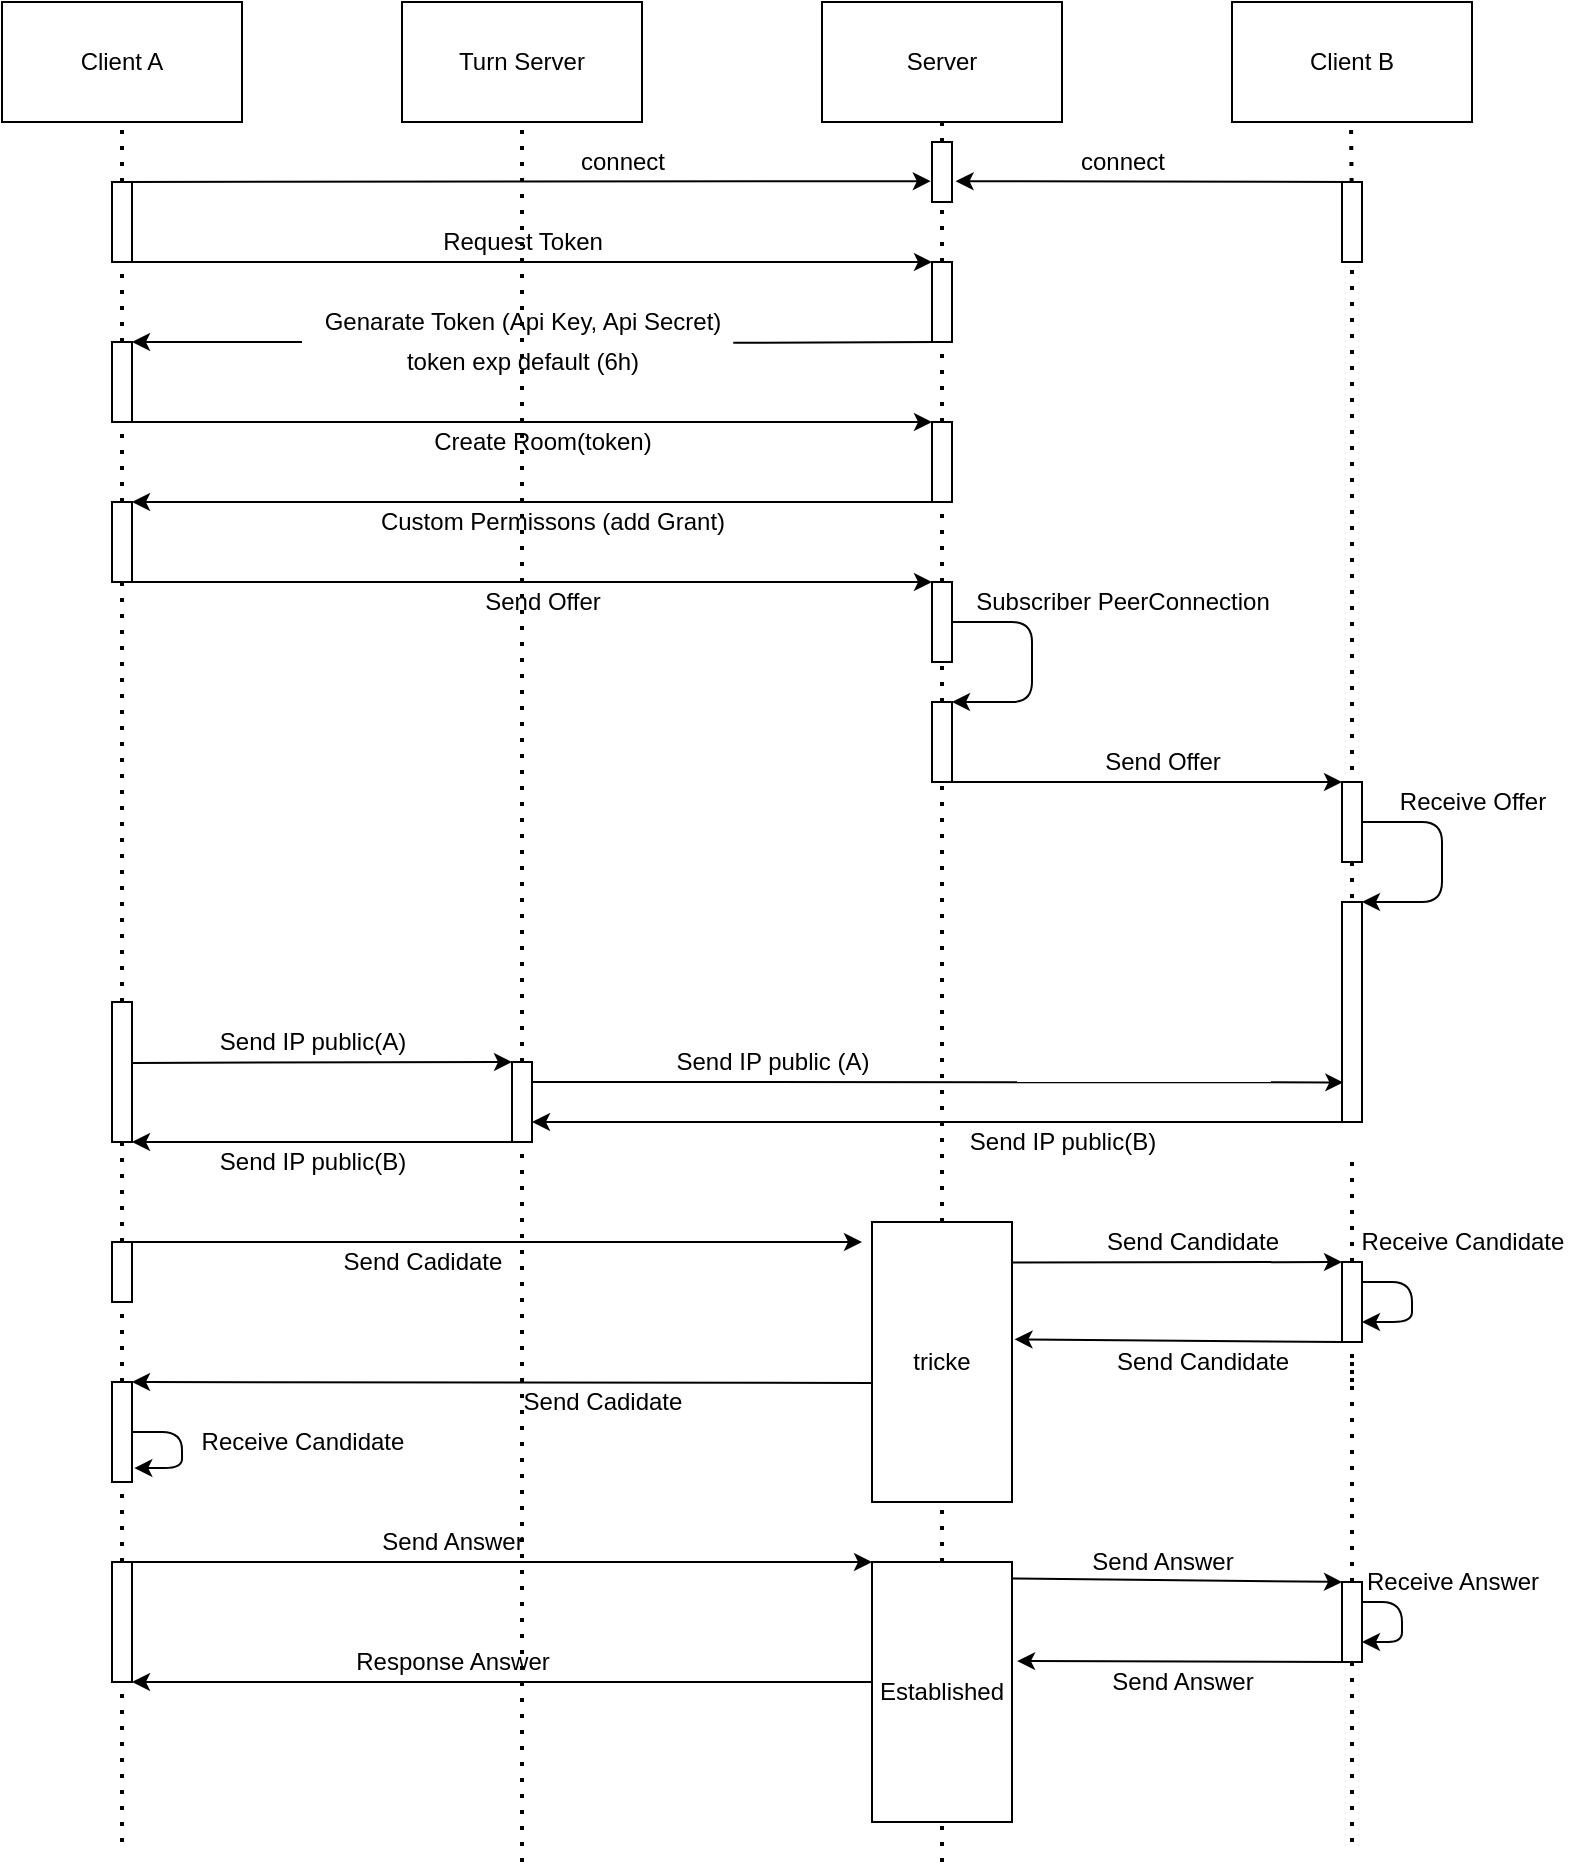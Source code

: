 <mxfile>
    <diagram id="mpK-jW6pGtBx1OoPMD7t" name="ServerSDK">
        <mxGraphModel dx="1074" dy="790" grid="1" gridSize="10" guides="1" tooltips="1" connect="1" arrows="1" fold="1" page="1" pageScale="1" pageWidth="850" pageHeight="1100" math="0" shadow="0">
            <root>
                <mxCell id="0"/>
                <mxCell id="1" parent="0"/>
                <mxCell id="2" value="Client A" style="rounded=0;whiteSpace=wrap;html=1;" parent="1" vertex="1">
                    <mxGeometry x="70" y="70" width="120" height="60" as="geometry"/>
                </mxCell>
                <mxCell id="3" value="Server" style="rounded=0;whiteSpace=wrap;html=1;" parent="1" vertex="1">
                    <mxGeometry x="480" y="70" width="120" height="60" as="geometry"/>
                </mxCell>
                <mxCell id="4" value="Client B" style="rounded=0;whiteSpace=wrap;html=1;" parent="1" vertex="1">
                    <mxGeometry x="685" y="70" width="120" height="60" as="geometry"/>
                </mxCell>
                <mxCell id="5" value="" style="endArrow=none;dashed=1;html=1;dashPattern=1 3;strokeWidth=2;entryX=0.5;entryY=1;entryDx=0;entryDy=0;startArrow=none;" parent="1" target="2" edge="1">
                    <mxGeometry width="50" height="50" relative="1" as="geometry">
                        <mxPoint x="130" y="160" as="sourcePoint"/>
                        <mxPoint x="210" y="290" as="targetPoint"/>
                    </mxGeometry>
                </mxCell>
                <mxCell id="6" value="" style="endArrow=none;dashed=1;html=1;dashPattern=1 3;strokeWidth=2;entryX=0.5;entryY=1;entryDx=0;entryDy=0;startArrow=none;" parent="1" source="wz0Tx5kWhO18PUsWTQd2-83" edge="1">
                    <mxGeometry width="50" height="50" relative="1" as="geometry">
                        <mxPoint x="745" y="830" as="sourcePoint"/>
                        <mxPoint x="744.5" y="130" as="targetPoint"/>
                    </mxGeometry>
                </mxCell>
                <mxCell id="7" value="" style="endArrow=none;dashed=1;html=1;dashPattern=1 3;strokeWidth=2;entryX=0.5;entryY=1;entryDx=0;entryDy=0;startArrow=none;" parent="1" target="3" edge="1">
                    <mxGeometry width="50" height="50" relative="1" as="geometry">
                        <mxPoint x="540" y="140" as="sourcePoint"/>
                        <mxPoint x="514.5" y="130" as="targetPoint"/>
                    </mxGeometry>
                </mxCell>
                <mxCell id="27" value="" style="endArrow=none;dashed=1;html=1;dashPattern=1 3;strokeWidth=2;entryX=0.5;entryY=1;entryDx=0;entryDy=0;startArrow=none;" parent="1" source="48" edge="1">
                    <mxGeometry width="50" height="50" relative="1" as="geometry">
                        <mxPoint x="130" y="840" as="sourcePoint"/>
                        <mxPoint x="130" y="360" as="targetPoint"/>
                    </mxGeometry>
                </mxCell>
                <mxCell id="30" value="" style="rounded=0;whiteSpace=wrap;html=1;" parent="1" vertex="1">
                    <mxGeometry x="535" y="360" width="10" height="40" as="geometry"/>
                </mxCell>
                <mxCell id="31" value="" style="endArrow=none;dashed=1;html=1;dashPattern=1 3;strokeWidth=2;entryX=0.5;entryY=1;entryDx=0;entryDy=0;startArrow=none;" parent="1" source="35" target="30" edge="1">
                    <mxGeometry width="50" height="50" relative="1" as="geometry">
                        <mxPoint x="539.5" y="520" as="sourcePoint"/>
                        <mxPoint x="540" y="320" as="targetPoint"/>
                    </mxGeometry>
                </mxCell>
                <mxCell id="33" value="" style="endArrow=classic;html=1;exitX=1;exitY=0.5;exitDx=0;exitDy=0;entryX=1;entryY=0;entryDx=0;entryDy=0;" parent="1" source="30" target="35" edge="1">
                    <mxGeometry width="50" height="50" relative="1" as="geometry">
                        <mxPoint x="315" y="450" as="sourcePoint"/>
                        <mxPoint x="540" y="420" as="targetPoint"/>
                        <Array as="points">
                            <mxPoint x="585" y="380"/>
                            <mxPoint x="585" y="420"/>
                        </Array>
                    </mxGeometry>
                </mxCell>
                <mxCell id="35" value="" style="rounded=0;whiteSpace=wrap;html=1;" parent="1" vertex="1">
                    <mxGeometry x="535" y="420" width="10" height="40" as="geometry"/>
                </mxCell>
                <mxCell id="36" value="" style="endArrow=none;dashed=1;html=1;dashPattern=1 3;strokeWidth=2;entryX=0.5;entryY=1;entryDx=0;entryDy=0;startArrow=none;" parent="1" target="35" edge="1">
                    <mxGeometry width="50" height="50" relative="1" as="geometry">
                        <mxPoint x="540" y="560" as="sourcePoint"/>
                        <mxPoint x="540" y="400" as="targetPoint"/>
                    </mxGeometry>
                </mxCell>
                <mxCell id="37" value="" style="endArrow=classic;html=1;exitX=0.75;exitY=1;exitDx=0;exitDy=0;entryX=0;entryY=0;entryDx=0;entryDy=0;" parent="1" edge="1" target="KDJ9Bbkwa6fpk_9x9rx5-83" source="35">
                    <mxGeometry width="50" height="50" relative="1" as="geometry">
                        <mxPoint x="360" y="460" as="sourcePoint"/>
                        <mxPoint x="780" y="460" as="targetPoint"/>
                    </mxGeometry>
                </mxCell>
                <mxCell id="38" value="Send Offer" style="text;html=1;align=center;verticalAlign=middle;resizable=0;points=[];autosize=1;strokeColor=none;fillColor=none;" parent="1" vertex="1">
                    <mxGeometry x="615" y="440" width="70" height="20" as="geometry"/>
                </mxCell>
                <mxCell id="40" value="" style="endArrow=classic;html=1;exitX=1;exitY=0.5;exitDx=0;exitDy=0;entryX=1;entryY=0;entryDx=0;entryDy=0;" parent="1" edge="1">
                    <mxGeometry width="50" height="50" relative="1" as="geometry">
                        <mxPoint x="750" y="480" as="sourcePoint"/>
                        <mxPoint x="750" y="520" as="targetPoint"/>
                        <Array as="points">
                            <mxPoint x="790" y="480"/>
                            <mxPoint x="790" y="520"/>
                        </Array>
                    </mxGeometry>
                </mxCell>
                <mxCell id="43" value="Receive Offer" style="text;html=1;align=center;verticalAlign=middle;resizable=0;points=[];autosize=1;strokeColor=none;fillColor=none;" parent="1" vertex="1">
                    <mxGeometry x="760" y="460" width="90" height="20" as="geometry"/>
                </mxCell>
                <mxCell id="46" value="" style="endArrow=none;dashed=1;html=1;dashPattern=1 3;strokeWidth=2;startArrow=none;" parent="1" source="51" edge="1">
                    <mxGeometry width="50" height="50" relative="1" as="geometry">
                        <mxPoint x="540" y="710" as="sourcePoint"/>
                        <mxPoint x="540" y="560" as="targetPoint"/>
                    </mxGeometry>
                </mxCell>
                <mxCell id="50" value="" style="endArrow=classic;html=1;entryX=0;entryY=0;entryDx=0;entryDy=0;exitX=1.014;exitY=0.435;exitDx=0;exitDy=0;exitPerimeter=0;" parent="1" target="KDJ9Bbkwa6fpk_9x9rx5-119" edge="1" source="48">
                    <mxGeometry width="50" height="50" relative="1" as="geometry">
                        <mxPoint x="140" y="620" as="sourcePoint"/>
                        <mxPoint x="320" y="620" as="targetPoint"/>
                    </mxGeometry>
                </mxCell>
                <mxCell id="51" value="tricke" style="rounded=0;whiteSpace=wrap;html=1;" parent="1" vertex="1">
                    <mxGeometry x="505" y="680" width="70" height="140" as="geometry"/>
                </mxCell>
                <mxCell id="52" value="" style="endArrow=none;dashed=1;html=1;dashPattern=1 3;strokeWidth=2;entryX=0.5;entryY=1;entryDx=0;entryDy=0;startArrow=none;" parent="1" source="75" target="51" edge="1">
                    <mxGeometry width="50" height="50" relative="1" as="geometry">
                        <mxPoint x="540" y="1000" as="sourcePoint"/>
                        <mxPoint x="540" y="590" as="targetPoint"/>
                    </mxGeometry>
                </mxCell>
                <mxCell id="53" value="Send IP public(A)" style="text;html=1;align=center;verticalAlign=middle;resizable=0;points=[];autosize=1;strokeColor=none;fillColor=none;" parent="1" vertex="1">
                    <mxGeometry x="170" y="580" width="110" height="20" as="geometry"/>
                </mxCell>
                <mxCell id="55" value="Send Candidate" style="text;html=1;align=center;verticalAlign=middle;resizable=0;points=[];autosize=1;strokeColor=none;fillColor=none;" parent="1" vertex="1">
                    <mxGeometry x="615" y="680" width="100" height="20" as="geometry"/>
                </mxCell>
                <mxCell id="57" value="" style="endArrow=none;dashed=1;html=1;dashPattern=1 3;strokeWidth=2;entryX=0.5;entryY=1;entryDx=0;entryDy=0;" parent="1" edge="1">
                    <mxGeometry width="50" height="50" relative="1" as="geometry">
                        <mxPoint x="745" y="750" as="sourcePoint"/>
                        <mxPoint x="745" y="760" as="targetPoint"/>
                    </mxGeometry>
                </mxCell>
                <mxCell id="59" value="" style="endArrow=classic;html=1;exitX=1;exitY=0.25;exitDx=0;exitDy=0;entryX=1;entryY=0.75;entryDx=0;entryDy=0;" parent="1" source="58" edge="1" target="58">
                    <mxGeometry width="50" height="50" relative="1" as="geometry">
                        <mxPoint x="750" y="740.0" as="sourcePoint"/>
                        <mxPoint x="750" y="780.0" as="targetPoint"/>
                        <Array as="points">
                            <mxPoint x="775" y="710"/>
                            <mxPoint x="775" y="730"/>
                        </Array>
                    </mxGeometry>
                </mxCell>
                <mxCell id="60" value="" style="rounded=0;whiteSpace=wrap;html=1;" parent="1" vertex="1">
                    <mxGeometry x="740" y="860" width="10" height="40" as="geometry"/>
                </mxCell>
                <mxCell id="61" value="" style="endArrow=none;dashed=1;html=1;dashPattern=1 3;strokeWidth=2;entryX=0.5;entryY=1;entryDx=0;entryDy=0;startArrow=none;" parent="1" target="60" edge="1">
                    <mxGeometry width="50" height="50" relative="1" as="geometry">
                        <mxPoint x="745" y="990" as="sourcePoint"/>
                        <mxPoint x="744.5" y="200" as="targetPoint"/>
                    </mxGeometry>
                </mxCell>
                <mxCell id="62" value="Receive Candidate" style="text;html=1;align=center;verticalAlign=middle;resizable=0;points=[];autosize=1;strokeColor=none;fillColor=none;" parent="1" vertex="1">
                    <mxGeometry x="740" y="680" width="120" height="20" as="geometry"/>
                </mxCell>
                <mxCell id="64" value="Send Candidate" style="text;html=1;align=center;verticalAlign=middle;resizable=0;points=[];autosize=1;strokeColor=none;fillColor=none;" parent="1" vertex="1">
                    <mxGeometry x="620" y="740" width="100" height="20" as="geometry"/>
                </mxCell>
                <mxCell id="65" value="" style="endArrow=classic;html=1;entryX=1;entryY=0;entryDx=0;entryDy=0;exitX=0.003;exitY=0.575;exitDx=0;exitDy=0;exitPerimeter=0;" parent="1" source="51" target="66" edge="1">
                    <mxGeometry width="50" height="50" relative="1" as="geometry">
                        <mxPoint x="500" y="760" as="sourcePoint"/>
                        <mxPoint x="130" y="750" as="targetPoint"/>
                    </mxGeometry>
                </mxCell>
                <mxCell id="66" value="" style="rounded=0;whiteSpace=wrap;html=1;" parent="1" vertex="1">
                    <mxGeometry x="125" y="760" width="10" height="50" as="geometry"/>
                </mxCell>
                <mxCell id="67" value="" style="endArrow=none;dashed=1;html=1;dashPattern=1 3;strokeWidth=2;entryX=0.5;entryY=1;entryDx=0;entryDy=0;startArrow=none;" parent="1" target="66" edge="1" source="72">
                    <mxGeometry width="50" height="50" relative="1" as="geometry">
                        <mxPoint x="130" y="990" as="sourcePoint"/>
                        <mxPoint x="130" y="360" as="targetPoint"/>
                    </mxGeometry>
                </mxCell>
                <mxCell id="58" value="" style="rounded=0;whiteSpace=wrap;html=1;" parent="1" vertex="1">
                    <mxGeometry x="740" y="700" width="10" height="40" as="geometry"/>
                </mxCell>
                <mxCell id="68" value="" style="endArrow=none;dashed=1;html=1;dashPattern=1 3;strokeWidth=2;entryX=0.5;entryY=1;entryDx=0;entryDy=0;startArrow=none;" parent="1" source="60" target="58" edge="1">
                    <mxGeometry width="50" height="50" relative="1" as="geometry">
                        <mxPoint x="744.983" y="780" as="sourcePoint"/>
                        <mxPoint x="744.5" y="200" as="targetPoint"/>
                    </mxGeometry>
                </mxCell>
                <mxCell id="69" value="Send Cadidate" style="text;html=1;align=center;verticalAlign=middle;resizable=0;points=[];autosize=1;strokeColor=none;fillColor=none;" parent="1" vertex="1">
                    <mxGeometry x="235" y="690" width="90" height="20" as="geometry"/>
                </mxCell>
                <mxCell id="71" value="" style="endArrow=classic;html=1;exitX=1;exitY=0.5;exitDx=0;exitDy=0;entryX=1.114;entryY=0.861;entryDx=0;entryDy=0;entryPerimeter=0;" parent="1" source="66" edge="1" target="66">
                    <mxGeometry width="50" height="50" relative="1" as="geometry">
                        <mxPoint x="135" y="770" as="sourcePoint"/>
                        <mxPoint x="135" y="810" as="targetPoint"/>
                        <Array as="points">
                            <mxPoint x="160" y="785"/>
                            <mxPoint x="160" y="803"/>
                        </Array>
                    </mxGeometry>
                </mxCell>
                <mxCell id="75" value="Established" style="rounded=0;whiteSpace=wrap;html=1;" parent="1" vertex="1">
                    <mxGeometry x="505" y="850" width="70" height="130" as="geometry"/>
                </mxCell>
                <mxCell id="76" value="" style="endArrow=none;dashed=1;html=1;dashPattern=1 3;strokeWidth=2;entryX=0.5;entryY=1;entryDx=0;entryDy=0;" parent="1" target="75" edge="1">
                    <mxGeometry width="50" height="50" relative="1" as="geometry">
                        <mxPoint x="540" y="1000" as="sourcePoint"/>
                        <mxPoint x="540" y="750" as="targetPoint"/>
                    </mxGeometry>
                </mxCell>
                <mxCell id="81" value="" style="endArrow=classic;html=1;exitX=1;exitY=0.25;exitDx=0;exitDy=0;entryX=1;entryY=0.75;entryDx=0;entryDy=0;" parent="1" source="60" edge="1" target="60">
                    <mxGeometry width="50" height="50" relative="1" as="geometry">
                        <mxPoint x="750" y="820" as="sourcePoint"/>
                        <mxPoint x="750" y="890" as="targetPoint"/>
                        <Array as="points">
                            <mxPoint x="770" y="870"/>
                            <mxPoint x="770" y="890"/>
                        </Array>
                    </mxGeometry>
                </mxCell>
                <mxCell id="wz0Tx5kWhO18PUsWTQd2-82" value="" style="endArrow=classic;html=1;exitX=0.5;exitY=0;exitDx=0;exitDy=0;entryX=1.18;entryY=0.653;entryDx=0;entryDy=0;entryPerimeter=0;" parent="1" source="wz0Tx5kWhO18PUsWTQd2-83" edge="1">
                    <mxGeometry width="50" height="50" relative="1" as="geometry">
                        <mxPoint x="500" y="205" as="sourcePoint"/>
                        <mxPoint x="546.8" y="159.59" as="targetPoint"/>
                    </mxGeometry>
                </mxCell>
                <mxCell id="wz0Tx5kWhO18PUsWTQd2-83" value="" style="rounded=0;whiteSpace=wrap;html=1;" parent="1" vertex="1">
                    <mxGeometry x="740" y="160" width="10" height="40" as="geometry"/>
                </mxCell>
                <mxCell id="wz0Tx5kWhO18PUsWTQd2-84" value="" style="endArrow=none;dashed=1;html=1;dashPattern=1 3;strokeWidth=2;entryX=0.5;entryY=1;entryDx=0;entryDy=0;startArrow=none;" parent="1" target="wz0Tx5kWhO18PUsWTQd2-83" edge="1">
                    <mxGeometry width="50" height="50" relative="1" as="geometry">
                        <mxPoint x="745" y="630" as="sourcePoint"/>
                        <mxPoint x="744.5" y="130" as="targetPoint"/>
                    </mxGeometry>
                </mxCell>
                <mxCell id="KDJ9Bbkwa6fpk_9x9rx5-83" value="" style="rounded=0;whiteSpace=wrap;html=1;" vertex="1" parent="1">
                    <mxGeometry x="740" y="460" width="10" height="40" as="geometry"/>
                </mxCell>
                <mxCell id="KDJ9Bbkwa6fpk_9x9rx5-84" value="" style="rounded=0;whiteSpace=wrap;html=1;" vertex="1" parent="1">
                    <mxGeometry x="740" y="520" width="10" height="110" as="geometry"/>
                </mxCell>
                <mxCell id="KDJ9Bbkwa6fpk_9x9rx5-85" value="Turn Server" style="rounded=0;whiteSpace=wrap;html=1;" vertex="1" parent="1">
                    <mxGeometry x="270" y="70" width="120" height="60" as="geometry"/>
                </mxCell>
                <mxCell id="KDJ9Bbkwa6fpk_9x9rx5-86" value="" style="endArrow=none;dashed=1;html=1;dashPattern=1 3;strokeWidth=2;entryX=0.5;entryY=1;entryDx=0;entryDy=0;startArrow=none;" edge="1" parent="1" source="KDJ9Bbkwa6fpk_9x9rx5-119" target="KDJ9Bbkwa6fpk_9x9rx5-85">
                    <mxGeometry width="50" height="50" relative="1" as="geometry">
                        <mxPoint x="330" y="1000" as="sourcePoint"/>
                        <mxPoint x="350" y="470" as="targetPoint"/>
                    </mxGeometry>
                </mxCell>
                <mxCell id="KDJ9Bbkwa6fpk_9x9rx5-92" value="" style="rounded=0;whiteSpace=wrap;html=1;" vertex="1" parent="1">
                    <mxGeometry x="125" y="160" width="10" height="40" as="geometry"/>
                </mxCell>
                <mxCell id="KDJ9Bbkwa6fpk_9x9rx5-93" value="" style="endArrow=none;dashed=1;html=1;dashPattern=1 3;strokeWidth=2;entryX=0.5;entryY=1;entryDx=0;entryDy=0;startArrow=none;" edge="1" parent="1" source="KDJ9Bbkwa6fpk_9x9rx5-104" target="KDJ9Bbkwa6fpk_9x9rx5-92">
                    <mxGeometry width="50" height="50" relative="1" as="geometry">
                        <mxPoint x="130" y="520" as="sourcePoint"/>
                        <mxPoint x="130" y="130" as="targetPoint"/>
                    </mxGeometry>
                </mxCell>
                <mxCell id="KDJ9Bbkwa6fpk_9x9rx5-94" value="" style="endArrow=classic;html=1;exitX=0.25;exitY=1;exitDx=0;exitDy=0;entryX=0;entryY=0;entryDx=0;entryDy=0;" edge="1" parent="1" source="KDJ9Bbkwa6fpk_9x9rx5-92" target="KDJ9Bbkwa6fpk_9x9rx5-95">
                    <mxGeometry width="50" height="50" relative="1" as="geometry">
                        <mxPoint x="210" y="300" as="sourcePoint"/>
                        <mxPoint x="340" y="200" as="targetPoint"/>
                    </mxGeometry>
                </mxCell>
                <mxCell id="KDJ9Bbkwa6fpk_9x9rx5-95" value="" style="rounded=0;whiteSpace=wrap;html=1;" vertex="1" parent="1">
                    <mxGeometry x="535" y="200" width="10" height="40" as="geometry"/>
                </mxCell>
                <mxCell id="KDJ9Bbkwa6fpk_9x9rx5-96" value="" style="endArrow=none;dashed=1;html=1;dashPattern=1 3;strokeWidth=2;entryX=0.5;entryY=1;entryDx=0;entryDy=0;startArrow=none;" edge="1" parent="1" source="KDJ9Bbkwa6fpk_9x9rx5-102" target="KDJ9Bbkwa6fpk_9x9rx5-95">
                    <mxGeometry width="50" height="50" relative="1" as="geometry">
                        <mxPoint x="539.5" y="520" as="sourcePoint"/>
                        <mxPoint x="539.5" y="130" as="targetPoint"/>
                    </mxGeometry>
                </mxCell>
                <mxCell id="KDJ9Bbkwa6fpk_9x9rx5-97" value="" style="endArrow=classic;html=1;startArrow=none;entryX=1;entryY=0;entryDx=0;entryDy=0;" edge="1" parent="1" target="KDJ9Bbkwa6fpk_9x9rx5-99">
                    <mxGeometry width="50" height="50" relative="1" as="geometry">
                        <mxPoint x="220" y="240" as="sourcePoint"/>
                        <mxPoint x="150" y="240" as="targetPoint"/>
                    </mxGeometry>
                </mxCell>
                <mxCell id="KDJ9Bbkwa6fpk_9x9rx5-99" value="" style="rounded=0;whiteSpace=wrap;html=1;" vertex="1" parent="1">
                    <mxGeometry x="125" y="240" width="10" height="40" as="geometry"/>
                </mxCell>
                <mxCell id="KDJ9Bbkwa6fpk_9x9rx5-100" value="" style="endArrow=classic;html=1;exitX=0.5;exitY=1;exitDx=0;exitDy=0;entryX=0;entryY=0;entryDx=0;entryDy=0;" edge="1" parent="1" source="KDJ9Bbkwa6fpk_9x9rx5-99" target="KDJ9Bbkwa6fpk_9x9rx5-102">
                    <mxGeometry width="50" height="50" relative="1" as="geometry">
                        <mxPoint x="160" y="370" as="sourcePoint"/>
                        <mxPoint x="360" y="280" as="targetPoint"/>
                    </mxGeometry>
                </mxCell>
                <mxCell id="KDJ9Bbkwa6fpk_9x9rx5-101" value="" style="endArrow=classic;html=1;exitX=0.25;exitY=1;exitDx=0;exitDy=0;entryX=1;entryY=0;entryDx=0;entryDy=0;" edge="1" parent="1" source="KDJ9Bbkwa6fpk_9x9rx5-102" target="KDJ9Bbkwa6fpk_9x9rx5-104">
                    <mxGeometry width="50" height="50" relative="1" as="geometry">
                        <mxPoint x="370" y="340" as="sourcePoint"/>
                        <mxPoint x="130" y="320" as="targetPoint"/>
                    </mxGeometry>
                </mxCell>
                <mxCell id="KDJ9Bbkwa6fpk_9x9rx5-102" value="" style="rounded=0;whiteSpace=wrap;html=1;" vertex="1" parent="1">
                    <mxGeometry x="535" y="280" width="10" height="40" as="geometry"/>
                </mxCell>
                <mxCell id="KDJ9Bbkwa6fpk_9x9rx5-103" value="" style="endArrow=none;dashed=1;html=1;dashPattern=1 3;strokeWidth=2;entryX=0.5;entryY=1;entryDx=0;entryDy=0;startArrow=none;" edge="1" parent="1" target="KDJ9Bbkwa6fpk_9x9rx5-102">
                    <mxGeometry width="50" height="50" relative="1" as="geometry">
                        <mxPoint x="540" y="360" as="sourcePoint"/>
                        <mxPoint x="540" y="240" as="targetPoint"/>
                    </mxGeometry>
                </mxCell>
                <mxCell id="KDJ9Bbkwa6fpk_9x9rx5-104" value="" style="rounded=0;whiteSpace=wrap;html=1;" vertex="1" parent="1">
                    <mxGeometry x="125" y="320" width="10" height="40" as="geometry"/>
                </mxCell>
                <mxCell id="KDJ9Bbkwa6fpk_9x9rx5-105" value="Custom Permissons (add Grant)" style="text;html=1;align=center;verticalAlign=middle;resizable=0;points=[];autosize=1;strokeColor=none;fillColor=none;" vertex="1" parent="1">
                    <mxGeometry x="250" y="320" width="190" height="20" as="geometry"/>
                </mxCell>
                <mxCell id="KDJ9Bbkwa6fpk_9x9rx5-106" value="" style="endArrow=classic;html=1;exitX=0.5;exitY=1;exitDx=0;exitDy=0;entryX=0;entryY=0;entryDx=0;entryDy=0;" edge="1" parent="1" source="KDJ9Bbkwa6fpk_9x9rx5-104">
                    <mxGeometry width="50" height="50" relative="1" as="geometry">
                        <mxPoint x="145" y="400" as="sourcePoint"/>
                        <mxPoint x="535" y="360" as="targetPoint"/>
                    </mxGeometry>
                </mxCell>
                <mxCell id="KDJ9Bbkwa6fpk_9x9rx5-107" value="Subscriber PeerConnection" style="text;html=1;align=center;verticalAlign=middle;resizable=0;points=[];autosize=1;strokeColor=none;fillColor=none;" vertex="1" parent="1">
                    <mxGeometry x="550" y="360" width="160" height="20" as="geometry"/>
                </mxCell>
                <mxCell id="KDJ9Bbkwa6fpk_9x9rx5-108" value="" style="endArrow=classic;html=1;exitX=0.5;exitY=0;exitDx=0;exitDy=0;entryX=-0.06;entryY=0.653;entryDx=0;entryDy=0;entryPerimeter=0;" edge="1" parent="1" source="KDJ9Bbkwa6fpk_9x9rx5-92" target="KDJ9Bbkwa6fpk_9x9rx5-110">
                    <mxGeometry width="50" height="50" relative="1" as="geometry">
                        <mxPoint x="490" y="230" as="sourcePoint"/>
                        <mxPoint x="360" y="160" as="targetPoint"/>
                    </mxGeometry>
                </mxCell>
                <mxCell id="KDJ9Bbkwa6fpk_9x9rx5-109" value="connect" style="text;html=1;align=center;verticalAlign=middle;resizable=0;points=[];autosize=1;strokeColor=none;fillColor=none;" vertex="1" parent="1">
                    <mxGeometry x="600" y="140" width="60" height="20" as="geometry"/>
                </mxCell>
                <mxCell id="KDJ9Bbkwa6fpk_9x9rx5-110" value="" style="rounded=0;whiteSpace=wrap;html=1;" vertex="1" parent="1">
                    <mxGeometry x="535" y="140" width="10" height="30" as="geometry"/>
                </mxCell>
                <mxCell id="KDJ9Bbkwa6fpk_9x9rx5-111" value="" style="endArrow=none;dashed=1;html=1;dashPattern=1 3;strokeWidth=2;entryX=0.5;entryY=1;entryDx=0;entryDy=0;startArrow=none;" edge="1" parent="1" source="KDJ9Bbkwa6fpk_9x9rx5-95" target="KDJ9Bbkwa6fpk_9x9rx5-110">
                    <mxGeometry width="50" height="50" relative="1" as="geometry">
                        <mxPoint x="540" y="200" as="sourcePoint"/>
                        <mxPoint x="540" y="130" as="targetPoint"/>
                    </mxGeometry>
                </mxCell>
                <mxCell id="KDJ9Bbkwa6fpk_9x9rx5-112" value="Request Token" style="text;html=1;align=center;verticalAlign=middle;resizable=0;points=[];autosize=1;strokeColor=none;fillColor=none;" vertex="1" parent="1">
                    <mxGeometry x="280" y="180" width="100" height="20" as="geometry"/>
                </mxCell>
                <mxCell id="KDJ9Bbkwa6fpk_9x9rx5-113" value="token exp default (6h)" style="text;html=1;align=center;verticalAlign=middle;resizable=0;points=[];autosize=1;strokeColor=none;fillColor=none;" vertex="1" parent="1">
                    <mxGeometry x="265" y="240" width="130" height="20" as="geometry"/>
                </mxCell>
                <mxCell id="KDJ9Bbkwa6fpk_9x9rx5-114" value="Create Room(token)" style="text;html=1;align=center;verticalAlign=middle;resizable=0;points=[];autosize=1;strokeColor=none;fillColor=none;" vertex="1" parent="1">
                    <mxGeometry x="280" y="280" width="120" height="20" as="geometry"/>
                </mxCell>
                <mxCell id="KDJ9Bbkwa6fpk_9x9rx5-115" value="Send Offer" style="text;html=1;align=center;verticalAlign=middle;resizable=0;points=[];autosize=1;strokeColor=none;fillColor=none;" vertex="1" parent="1">
                    <mxGeometry x="305" y="360" width="70" height="20" as="geometry"/>
                </mxCell>
                <mxCell id="KDJ9Bbkwa6fpk_9x9rx5-116" value="connect" style="text;html=1;align=center;verticalAlign=middle;resizable=0;points=[];autosize=1;strokeColor=none;fillColor=none;" vertex="1" parent="1">
                    <mxGeometry x="350" y="140" width="60" height="20" as="geometry"/>
                </mxCell>
                <mxCell id="KDJ9Bbkwa6fpk_9x9rx5-98" value="Genarate Token (Api Key, Api Secret)" style="text;html=1;align=center;verticalAlign=middle;resizable=0;points=[];autosize=1;strokeColor=none;fillColor=none;" vertex="1" parent="1">
                    <mxGeometry x="225" y="220" width="210" height="20" as="geometry"/>
                </mxCell>
                <mxCell id="KDJ9Bbkwa6fpk_9x9rx5-117" value="" style="endArrow=none;html=1;exitX=0.25;exitY=1;exitDx=0;exitDy=0;entryX=1.003;entryY=1.021;entryDx=0;entryDy=0;entryPerimeter=0;" edge="1" parent="1" source="KDJ9Bbkwa6fpk_9x9rx5-95" target="KDJ9Bbkwa6fpk_9x9rx5-98">
                    <mxGeometry width="50" height="50" relative="1" as="geometry">
                        <mxPoint x="537.5" y="240" as="sourcePoint"/>
                        <mxPoint x="460" y="240" as="targetPoint"/>
                    </mxGeometry>
                </mxCell>
                <mxCell id="KDJ9Bbkwa6fpk_9x9rx5-119" value="" style="rounded=0;whiteSpace=wrap;html=1;" vertex="1" parent="1">
                    <mxGeometry x="325" y="600" width="10" height="40" as="geometry"/>
                </mxCell>
                <mxCell id="KDJ9Bbkwa6fpk_9x9rx5-120" value="" style="endArrow=none;dashed=1;html=1;dashPattern=1 3;strokeWidth=2;entryX=0.5;entryY=1;entryDx=0;entryDy=0;" edge="1" parent="1" target="KDJ9Bbkwa6fpk_9x9rx5-119">
                    <mxGeometry width="50" height="50" relative="1" as="geometry">
                        <mxPoint x="330" y="1000" as="sourcePoint"/>
                        <mxPoint x="330" y="130" as="targetPoint"/>
                    </mxGeometry>
                </mxCell>
                <mxCell id="KDJ9Bbkwa6fpk_9x9rx5-121" value="" style="endArrow=classic;html=1;exitX=1;exitY=0.25;exitDx=0;exitDy=0;entryX=0.067;entryY=0.82;entryDx=0;entryDy=0;entryPerimeter=0;" edge="1" parent="1" source="KDJ9Bbkwa6fpk_9x9rx5-119" target="KDJ9Bbkwa6fpk_9x9rx5-84">
                    <mxGeometry width="50" height="50" relative="1" as="geometry">
                        <mxPoint x="335" y="629.2" as="sourcePoint"/>
                        <mxPoint x="780" y="610" as="targetPoint"/>
                    </mxGeometry>
                </mxCell>
                <mxCell id="KDJ9Bbkwa6fpk_9x9rx5-124" value="" style="endArrow=none;dashed=1;html=1;dashPattern=1 3;strokeWidth=2;entryX=0.5;entryY=1;entryDx=0;entryDy=0;startArrow=none;" edge="1" parent="1" source="58">
                    <mxGeometry width="50" height="50" relative="1" as="geometry">
                        <mxPoint x="745" y="690" as="sourcePoint"/>
                        <mxPoint x="745" y="650" as="targetPoint"/>
                    </mxGeometry>
                </mxCell>
                <mxCell id="KDJ9Bbkwa6fpk_9x9rx5-125" value="" style="endArrow=classic;html=1;exitX=0;exitY=1;exitDx=0;exitDy=0;entryX=1;entryY=0.75;entryDx=0;entryDy=0;" edge="1" parent="1" source="KDJ9Bbkwa6fpk_9x9rx5-84" target="KDJ9Bbkwa6fpk_9x9rx5-119">
                    <mxGeometry width="50" height="50" relative="1" as="geometry">
                        <mxPoint x="787.5" y="650" as="sourcePoint"/>
                        <mxPoint x="340" y="650" as="targetPoint"/>
                    </mxGeometry>
                </mxCell>
                <mxCell id="KDJ9Bbkwa6fpk_9x9rx5-126" value="" style="endArrow=classic;html=1;exitX=0;exitY=1;exitDx=0;exitDy=0;entryX=1;entryY=1;entryDx=0;entryDy=0;" edge="1" parent="1" source="KDJ9Bbkwa6fpk_9x9rx5-119" target="48">
                    <mxGeometry width="50" height="50" relative="1" as="geometry">
                        <mxPoint x="545" y="600" as="sourcePoint"/>
                        <mxPoint x="140" y="660" as="targetPoint"/>
                    </mxGeometry>
                </mxCell>
                <mxCell id="KDJ9Bbkwa6fpk_9x9rx5-127" value="Send IP public (A)" style="text;html=1;align=center;verticalAlign=middle;resizable=0;points=[];autosize=1;strokeColor=none;fillColor=none;" vertex="1" parent="1">
                    <mxGeometry x="400" y="590" width="110" height="20" as="geometry"/>
                </mxCell>
                <mxCell id="KDJ9Bbkwa6fpk_9x9rx5-128" value="Send IP public(B)" style="text;html=1;align=center;verticalAlign=middle;resizable=0;points=[];autosize=1;strokeColor=none;fillColor=none;" vertex="1" parent="1">
                    <mxGeometry x="545" y="630" width="110" height="20" as="geometry"/>
                </mxCell>
                <mxCell id="KDJ9Bbkwa6fpk_9x9rx5-129" value="Send IP public(B)" style="text;html=1;align=center;verticalAlign=middle;resizable=0;points=[];autosize=1;strokeColor=none;fillColor=none;" vertex="1" parent="1">
                    <mxGeometry x="170" y="640" width="110" height="20" as="geometry"/>
                </mxCell>
                <mxCell id="KDJ9Bbkwa6fpk_9x9rx5-131" value="" style="endArrow=classic;html=1;exitX=0.75;exitY=0;exitDx=0;exitDy=0;" edge="1" parent="1" source="KDJ9Bbkwa6fpk_9x9rx5-130">
                    <mxGeometry width="50" height="50" relative="1" as="geometry">
                        <mxPoint x="145.14" y="700.21" as="sourcePoint"/>
                        <mxPoint x="500" y="690" as="targetPoint"/>
                    </mxGeometry>
                </mxCell>
                <mxCell id="KDJ9Bbkwa6fpk_9x9rx5-130" value="" style="rounded=0;whiteSpace=wrap;html=1;" vertex="1" parent="1">
                    <mxGeometry x="125" y="690" width="10" height="30" as="geometry"/>
                </mxCell>
                <mxCell id="KDJ9Bbkwa6fpk_9x9rx5-132" value="" style="endArrow=none;dashed=1;html=1;dashPattern=1 3;strokeWidth=2;entryX=0.5;entryY=1;entryDx=0;entryDy=0;startArrow=none;" edge="1" parent="1" source="66" target="KDJ9Bbkwa6fpk_9x9rx5-130">
                    <mxGeometry width="50" height="50" relative="1" as="geometry">
                        <mxPoint x="130" y="760" as="sourcePoint"/>
                        <mxPoint x="130" y="360" as="targetPoint"/>
                    </mxGeometry>
                </mxCell>
                <mxCell id="48" value="" style="rounded=0;whiteSpace=wrap;html=1;" parent="1" vertex="1">
                    <mxGeometry x="125" y="570" width="10" height="70" as="geometry"/>
                </mxCell>
                <mxCell id="KDJ9Bbkwa6fpk_9x9rx5-134" value="" style="endArrow=none;dashed=1;html=1;dashPattern=1 3;strokeWidth=2;entryX=0.5;entryY=1;entryDx=0;entryDy=0;startArrow=none;" edge="1" parent="1" source="KDJ9Bbkwa6fpk_9x9rx5-130" target="48">
                    <mxGeometry width="50" height="50" relative="1" as="geometry">
                        <mxPoint x="130" y="690" as="sourcePoint"/>
                        <mxPoint x="130" y="360" as="targetPoint"/>
                    </mxGeometry>
                </mxCell>
                <mxCell id="KDJ9Bbkwa6fpk_9x9rx5-136" value="" style="endArrow=classic;html=1;exitX=1;exitY=0.145;exitDx=0;exitDy=0;exitPerimeter=0;entryX=0;entryY=0;entryDx=0;entryDy=0;" edge="1" parent="1" source="51" target="58">
                    <mxGeometry width="50" height="50" relative="1" as="geometry">
                        <mxPoint x="345" y="620" as="sourcePoint"/>
                        <mxPoint x="780" y="700" as="targetPoint"/>
                    </mxGeometry>
                </mxCell>
                <mxCell id="KDJ9Bbkwa6fpk_9x9rx5-137" value="" style="endArrow=classic;html=1;exitX=0;exitY=1;exitDx=0;exitDy=0;entryX=1.018;entryY=0.419;entryDx=0;entryDy=0;entryPerimeter=0;" edge="1" parent="1" source="58" target="51">
                    <mxGeometry width="50" height="50" relative="1" as="geometry">
                        <mxPoint x="795" y="640.0" as="sourcePoint"/>
                        <mxPoint x="345" y="640" as="targetPoint"/>
                    </mxGeometry>
                </mxCell>
                <mxCell id="KDJ9Bbkwa6fpk_9x9rx5-138" value="Send Cadidate" style="text;html=1;align=center;verticalAlign=middle;resizable=0;points=[];autosize=1;strokeColor=none;fillColor=none;" vertex="1" parent="1">
                    <mxGeometry x="325" y="760" width="90" height="20" as="geometry"/>
                </mxCell>
                <mxCell id="KDJ9Bbkwa6fpk_9x9rx5-139" value="Receive Candidate" style="text;html=1;align=center;verticalAlign=middle;resizable=0;points=[];autosize=1;strokeColor=none;fillColor=none;" vertex="1" parent="1">
                    <mxGeometry x="160" y="780" width="120" height="20" as="geometry"/>
                </mxCell>
                <mxCell id="KDJ9Bbkwa6fpk_9x9rx5-140" value="" style="endArrow=classic;html=1;exitX=0.75;exitY=0;exitDx=0;exitDy=0;entryX=0;entryY=0;entryDx=0;entryDy=0;" edge="1" parent="1" source="72" target="75">
                    <mxGeometry width="50" height="50" relative="1" as="geometry">
                        <mxPoint x="142.5" y="700" as="sourcePoint"/>
                        <mxPoint x="490" y="850" as="targetPoint"/>
                    </mxGeometry>
                </mxCell>
                <mxCell id="72" value="" style="rounded=0;whiteSpace=wrap;html=1;" parent="1" vertex="1">
                    <mxGeometry x="125" y="850" width="10" height="60" as="geometry"/>
                </mxCell>
                <mxCell id="KDJ9Bbkwa6fpk_9x9rx5-141" value="" style="endArrow=none;dashed=1;html=1;dashPattern=1 3;strokeWidth=2;entryX=0.5;entryY=1;entryDx=0;entryDy=0;" edge="1" parent="1" target="72">
                    <mxGeometry width="50" height="50" relative="1" as="geometry">
                        <mxPoint x="130.0" y="990" as="sourcePoint"/>
                        <mxPoint x="130.0" y="810" as="targetPoint"/>
                    </mxGeometry>
                </mxCell>
                <mxCell id="KDJ9Bbkwa6fpk_9x9rx5-143" value="Send Answer" style="text;html=1;align=center;verticalAlign=middle;resizable=0;points=[];autosize=1;strokeColor=none;fillColor=none;" vertex="1" parent="1">
                    <mxGeometry x="250" y="830" width="90" height="20" as="geometry"/>
                </mxCell>
                <mxCell id="KDJ9Bbkwa6fpk_9x9rx5-145" value="" style="endArrow=classic;html=1;exitX=1.002;exitY=0.063;exitDx=0;exitDy=0;exitPerimeter=0;entryX=0;entryY=0;entryDx=0;entryDy=0;" edge="1" parent="1" source="75" target="60">
                    <mxGeometry width="50" height="50" relative="1" as="geometry">
                        <mxPoint x="585" y="710.3" as="sourcePoint"/>
                        <mxPoint x="750" y="710" as="targetPoint"/>
                    </mxGeometry>
                </mxCell>
                <mxCell id="KDJ9Bbkwa6fpk_9x9rx5-146" value="" style="endArrow=classic;html=1;exitX=0;exitY=1;exitDx=0;exitDy=0;entryX=1.036;entryY=0.381;entryDx=0;entryDy=0;entryPerimeter=0;" edge="1" parent="1" source="60" target="75">
                    <mxGeometry width="50" height="50" relative="1" as="geometry">
                        <mxPoint x="740" y="891.34" as="sourcePoint"/>
                        <mxPoint x="576" y="890" as="targetPoint"/>
                    </mxGeometry>
                </mxCell>
                <mxCell id="KDJ9Bbkwa6fpk_9x9rx5-147" value="Send Answer" style="text;html=1;align=center;verticalAlign=middle;resizable=0;points=[];autosize=1;strokeColor=none;fillColor=none;" vertex="1" parent="1">
                    <mxGeometry x="605" y="840" width="90" height="20" as="geometry"/>
                </mxCell>
                <mxCell id="KDJ9Bbkwa6fpk_9x9rx5-148" value="Send Answer" style="text;html=1;align=center;verticalAlign=middle;resizable=0;points=[];autosize=1;strokeColor=none;fillColor=none;" vertex="1" parent="1">
                    <mxGeometry x="615" y="900" width="90" height="20" as="geometry"/>
                </mxCell>
                <mxCell id="KDJ9Bbkwa6fpk_9x9rx5-149" value="Receive Answer" style="text;html=1;align=center;verticalAlign=middle;resizable=0;points=[];autosize=1;strokeColor=none;fillColor=none;" vertex="1" parent="1">
                    <mxGeometry x="745" y="850" width="100" height="20" as="geometry"/>
                </mxCell>
                <mxCell id="KDJ9Bbkwa6fpk_9x9rx5-151" value="" style="endArrow=classic;html=1;exitX=0.003;exitY=0.462;exitDx=0;exitDy=0;entryX=1;entryY=1;entryDx=0;entryDy=0;exitPerimeter=0;" edge="1" parent="1" source="75" target="72">
                    <mxGeometry width="50" height="50" relative="1" as="geometry">
                        <mxPoint x="750" y="910" as="sourcePoint"/>
                        <mxPoint x="587.52" y="909.53" as="targetPoint"/>
                    </mxGeometry>
                </mxCell>
                <mxCell id="KDJ9Bbkwa6fpk_9x9rx5-152" value="Response Answer" style="text;html=1;align=center;verticalAlign=middle;resizable=0;points=[];autosize=1;strokeColor=none;fillColor=none;" vertex="1" parent="1">
                    <mxGeometry x="240" y="890" width="110" height="20" as="geometry"/>
                </mxCell>
            </root>
        </mxGraphModel>
    </diagram>
    <diagram id="81z0ksTy88FnZCzdZ3dD" name="Method">
        <mxGraphModel dx="1074" dy="790" grid="1" gridSize="10" guides="1" tooltips="1" connect="1" arrows="1" fold="1" page="1" pageScale="1" pageWidth="850" pageHeight="1100" math="0" shadow="0">
            <root>
                <mxCell id="RgUU7Jsw3HFdRPl-sW22-0"/>
                <mxCell id="RgUU7Jsw3HFdRPl-sW22-1" parent="RgUU7Jsw3HFdRPl-sW22-0"/>
                <mxCell id="RgUU7Jsw3HFdRPl-sW22-2" value="Server" style="rounded=0;whiteSpace=wrap;html=1;" parent="RgUU7Jsw3HFdRPl-sW22-1" vertex="1">
                    <mxGeometry x="80" y="260" width="120" height="60" as="geometry"/>
                </mxCell>
                <mxCell id="RgUU7Jsw3HFdRPl-sW22-3" value="Access Token" style="rounded=0;whiteSpace=wrap;html=1;" parent="RgUU7Jsw3HFdRPl-sW22-1" vertex="1">
                    <mxGeometry x="280" y="40" width="120" height="60" as="geometry"/>
                </mxCell>
                <mxCell id="RgUU7Jsw3HFdRPl-sW22-4" value="Room Service Client" style="rounded=0;whiteSpace=wrap;html=1;" parent="RgUU7Jsw3HFdRPl-sW22-1" vertex="1">
                    <mxGeometry x="280" y="200" width="120" height="60" as="geometry"/>
                </mxCell>
                <mxCell id="RgUU7Jsw3HFdRPl-sW22-5" value="TokenVerifier" style="rounded=0;whiteSpace=wrap;html=1;" parent="RgUU7Jsw3HFdRPl-sW22-1" vertex="1">
                    <mxGeometry x="280" y="340" width="120" height="60" as="geometry"/>
                </mxCell>
                <mxCell id="RgUU7Jsw3HFdRPl-sW22-6" value="webHookReceiver" style="rounded=0;whiteSpace=wrap;html=1;" parent="RgUU7Jsw3HFdRPl-sW22-1" vertex="1">
                    <mxGeometry x="280" y="470" width="120" height="60" as="geometry"/>
                </mxCell>
                <mxCell id="RgUU7Jsw3HFdRPl-sW22-7" value="" style="endArrow=classic;html=1;exitX=1;exitY=0.5;exitDx=0;exitDy=0;entryX=0;entryY=0.5;entryDx=0;entryDy=0;" parent="RgUU7Jsw3HFdRPl-sW22-1" source="RgUU7Jsw3HFdRPl-sW22-2" target="RgUU7Jsw3HFdRPl-sW22-3" edge="1">
                    <mxGeometry width="50" height="50" relative="1" as="geometry">
                        <mxPoint x="190" y="430" as="sourcePoint"/>
                        <mxPoint x="240" y="380" as="targetPoint"/>
                    </mxGeometry>
                </mxCell>
                <mxCell id="RgUU7Jsw3HFdRPl-sW22-8" value="" style="endArrow=classic;html=1;entryX=0;entryY=0.5;entryDx=0;entryDy=0;" parent="RgUU7Jsw3HFdRPl-sW22-1" target="RgUU7Jsw3HFdRPl-sW22-4" edge="1">
                    <mxGeometry width="50" height="50" relative="1" as="geometry">
                        <mxPoint x="200" y="290" as="sourcePoint"/>
                        <mxPoint x="290" y="130" as="targetPoint"/>
                    </mxGeometry>
                </mxCell>
                <mxCell id="RgUU7Jsw3HFdRPl-sW22-9" value="" style="endArrow=classic;html=1;entryX=0;entryY=0.5;entryDx=0;entryDy=0;exitX=1;exitY=0.5;exitDx=0;exitDy=0;" parent="RgUU7Jsw3HFdRPl-sW22-1" source="RgUU7Jsw3HFdRPl-sW22-2" target="RgUU7Jsw3HFdRPl-sW22-5" edge="1">
                    <mxGeometry width="50" height="50" relative="1" as="geometry">
                        <mxPoint x="210" y="290" as="sourcePoint"/>
                        <mxPoint x="290" y="240" as="targetPoint"/>
                    </mxGeometry>
                </mxCell>
                <mxCell id="RgUU7Jsw3HFdRPl-sW22-10" value="" style="endArrow=classic;html=1;exitX=1.017;exitY=0.63;exitDx=0;exitDy=0;exitPerimeter=0;entryX=0;entryY=0.5;entryDx=0;entryDy=0;" parent="RgUU7Jsw3HFdRPl-sW22-1" source="RgUU7Jsw3HFdRPl-sW22-2" target="RgUU7Jsw3HFdRPl-sW22-6" edge="1">
                    <mxGeometry width="50" height="50" relative="1" as="geometry">
                        <mxPoint x="160" y="530" as="sourcePoint"/>
                        <mxPoint x="210" y="480" as="targetPoint"/>
                    </mxGeometry>
                </mxCell>
                <mxCell id="RgUU7Jsw3HFdRPl-sW22-13" value="" style="endArrow=classic;html=1;exitX=1;exitY=0.5;exitDx=0;exitDy=0;entryX=0;entryY=0.5;entryDx=0;entryDy=0;startArrow=none;" parent="RgUU7Jsw3HFdRPl-sW22-1" source="RgUU7Jsw3HFdRPl-sW22-22" target="RgUU7Jsw3HFdRPl-sW22-14" edge="1">
                    <mxGeometry width="50" height="50" relative="1" as="geometry">
                        <mxPoint x="530" y="260" as="sourcePoint"/>
                        <mxPoint x="480" y="80" as="targetPoint"/>
                    </mxGeometry>
                </mxCell>
                <mxCell id="RgUU7Jsw3HFdRPl-sW22-14" value="Api Key, Api Secrect" style="rounded=0;whiteSpace=wrap;html=1;" parent="RgUU7Jsw3HFdRPl-sW22-1" vertex="1">
                    <mxGeometry x="540" y="10" width="180" height="30" as="geometry"/>
                </mxCell>
                <mxCell id="RgUU7Jsw3HFdRPl-sW22-15" value="Add Grant()" style="rounded=0;whiteSpace=wrap;html=1;" parent="RgUU7Jsw3HFdRPl-sW22-1" vertex="1">
                    <mxGeometry x="540" y="55" width="180" height="30" as="geometry"/>
                </mxCell>
                <mxCell id="RgUU7Jsw3HFdRPl-sW22-16" value="" style="endArrow=classic;html=1;exitX=1;exitY=0.5;exitDx=0;exitDy=0;entryX=0;entryY=0.5;entryDx=0;entryDy=0;startArrow=none;" parent="RgUU7Jsw3HFdRPl-sW22-1" source="RgUU7Jsw3HFdRPl-sW22-23" target="RgUU7Jsw3HFdRPl-sW22-15" edge="1">
                    <mxGeometry width="50" height="50" relative="1" as="geometry">
                        <mxPoint x="410" y="130" as="sourcePoint"/>
                        <mxPoint x="490" y="60" as="targetPoint"/>
                    </mxGeometry>
                </mxCell>
                <mxCell id="RgUU7Jsw3HFdRPl-sW22-17" value="( identify, ttl)" style="rounded=0;whiteSpace=wrap;html=1;" parent="RgUU7Jsw3HFdRPl-sW22-1" vertex="1">
                    <mxGeometry x="537.5" y="100" width="182.5" height="30" as="geometry"/>
                </mxCell>
                <mxCell id="RgUU7Jsw3HFdRPl-sW22-18" value="" style="endArrow=classic;html=1;exitX=1;exitY=0.5;exitDx=0;exitDy=0;entryX=0;entryY=0.5;entryDx=0;entryDy=0;startArrow=none;" parent="RgUU7Jsw3HFdRPl-sW22-1" source="RgUU7Jsw3HFdRPl-sW22-24" target="RgUU7Jsw3HFdRPl-sW22-17" edge="1">
                    <mxGeometry width="50" height="50" relative="1" as="geometry">
                        <mxPoint x="410" y="80" as="sourcePoint"/>
                        <mxPoint x="485" y="75" as="targetPoint"/>
                    </mxGeometry>
                </mxCell>
                <mxCell id="RgUU7Jsw3HFdRPl-sW22-19" value="Api Key, Api Secrect" style="rounded=0;whiteSpace=wrap;html=1;" parent="RgUU7Jsw3HFdRPl-sW22-1" vertex="1">
                    <mxGeometry x="540" y="190" width="180" height="30" as="geometry"/>
                </mxCell>
                <mxCell id="RgUU7Jsw3HFdRPl-sW22-20" value="" style="endArrow=classic;html=1;exitX=1;exitY=0.5;exitDx=0;exitDy=0;entryX=0;entryY=0.5;entryDx=0;entryDy=0;startArrow=none;" parent="RgUU7Jsw3HFdRPl-sW22-1" source="RgUU7Jsw3HFdRPl-sW22-21" target="RgUU7Jsw3HFdRPl-sW22-19" edge="1">
                    <mxGeometry width="50" height="50" relative="1" as="geometry">
                        <mxPoint x="410" y="80" as="sourcePoint"/>
                        <mxPoint x="480" y="25" as="targetPoint"/>
                    </mxGeometry>
                </mxCell>
                <mxCell id="RgUU7Jsw3HFdRPl-sW22-23" value="methods" style="text;html=1;align=center;verticalAlign=middle;resizable=0;points=[];autosize=1;strokeColor=none;fillColor=none;" parent="RgUU7Jsw3HFdRPl-sW22-1" vertex="1">
                    <mxGeometry x="435" y="60" width="60" height="20" as="geometry"/>
                </mxCell>
                <mxCell id="RgUU7Jsw3HFdRPl-sW22-25" value="" style="endArrow=none;html=1;exitX=1;exitY=0.5;exitDx=0;exitDy=0;entryX=0;entryY=0.5;entryDx=0;entryDy=0;" parent="RgUU7Jsw3HFdRPl-sW22-1" source="RgUU7Jsw3HFdRPl-sW22-3" target="RgUU7Jsw3HFdRPl-sW22-23" edge="1">
                    <mxGeometry width="50" height="50" relative="1" as="geometry">
                        <mxPoint x="400.0" y="70" as="sourcePoint"/>
                        <mxPoint x="540" y="70" as="targetPoint"/>
                    </mxGeometry>
                </mxCell>
                <mxCell id="RgUU7Jsw3HFdRPl-sW22-22" value="generate" style="text;html=1;align=center;verticalAlign=middle;resizable=0;points=[];autosize=1;strokeColor=none;fillColor=none;" parent="RgUU7Jsw3HFdRPl-sW22-1" vertex="1">
                    <mxGeometry x="435" y="15" width="60" height="20" as="geometry"/>
                </mxCell>
                <mxCell id="RgUU7Jsw3HFdRPl-sW22-26" value="" style="endArrow=none;html=1;exitX=1;exitY=0.5;exitDx=0;exitDy=0;entryX=0;entryY=0.5;entryDx=0;entryDy=0;" parent="RgUU7Jsw3HFdRPl-sW22-1" source="RgUU7Jsw3HFdRPl-sW22-3" target="RgUU7Jsw3HFdRPl-sW22-22" edge="1">
                    <mxGeometry width="50" height="50" relative="1" as="geometry">
                        <mxPoint x="400.0" y="70" as="sourcePoint"/>
                        <mxPoint x="540" y="25" as="targetPoint"/>
                    </mxGeometry>
                </mxCell>
                <mxCell id="RgUU7Jsw3HFdRPl-sW22-24" value="&lt;span style=&quot;color: rgb(240 , 240 , 240) ; font-family: &amp;#34;helvetica&amp;#34; ; font-size: 12px ; font-style: normal ; font-weight: 400 ; letter-spacing: normal ; text-align: center ; text-indent: 0px ; text-transform: none ; word-spacing: 0px ; background-color: rgb(42 , 42 , 42) ; display: inline ; float: none&quot;&gt;propertices&lt;/span&gt;" style="text;whiteSpace=wrap;html=1;" parent="RgUU7Jsw3HFdRPl-sW22-1" vertex="1">
                    <mxGeometry x="435" y="100" width="65" height="30" as="geometry"/>
                </mxCell>
                <mxCell id="RgUU7Jsw3HFdRPl-sW22-27" value="" style="endArrow=none;html=1;exitX=1;exitY=0.5;exitDx=0;exitDy=0;entryX=0;entryY=0.5;entryDx=0;entryDy=0;" parent="RgUU7Jsw3HFdRPl-sW22-1" source="RgUU7Jsw3HFdRPl-sW22-3" target="RgUU7Jsw3HFdRPl-sW22-24" edge="1">
                    <mxGeometry width="50" height="50" relative="1" as="geometry">
                        <mxPoint x="400.0" y="70" as="sourcePoint"/>
                        <mxPoint x="537.5" y="115" as="targetPoint"/>
                    </mxGeometry>
                </mxCell>
                <mxCell id="RgUU7Jsw3HFdRPl-sW22-28" value="createRoom(), deleteRoom(), getParticipant(), listParticipant(), listRooms(),..." style="rounded=0;whiteSpace=wrap;html=1;" parent="RgUU7Jsw3HFdRPl-sW22-1" vertex="1">
                    <mxGeometry x="540" y="240" width="180" height="60" as="geometry"/>
                </mxCell>
                <mxCell id="RgUU7Jsw3HFdRPl-sW22-29" value="" style="endArrow=classic;html=1;entryX=0;entryY=0.5;entryDx=0;entryDy=0;startArrow=none;" parent="RgUU7Jsw3HFdRPl-sW22-1" source="RgUU7Jsw3HFdRPl-sW22-31" target="RgUU7Jsw3HFdRPl-sW22-28" edge="1">
                    <mxGeometry width="50" height="50" relative="1" as="geometry">
                        <mxPoint x="400" y="230" as="sourcePoint"/>
                        <mxPoint x="550" y="215" as="targetPoint"/>
                    </mxGeometry>
                </mxCell>
                <mxCell id="RgUU7Jsw3HFdRPl-sW22-31" value="methods" style="text;html=1;align=center;verticalAlign=middle;resizable=0;points=[];autosize=1;strokeColor=none;fillColor=none;" parent="RgUU7Jsw3HFdRPl-sW22-1" vertex="1">
                    <mxGeometry x="437.5" y="260" width="60" height="20" as="geometry"/>
                </mxCell>
                <mxCell id="RgUU7Jsw3HFdRPl-sW22-32" value="" style="endArrow=none;html=1;entryX=0;entryY=0.5;entryDx=0;entryDy=0;" parent="RgUU7Jsw3HFdRPl-sW22-1" target="RgUU7Jsw3HFdRPl-sW22-31" edge="1">
                    <mxGeometry width="50" height="50" relative="1" as="geometry">
                        <mxPoint x="400.0" y="230" as="sourcePoint"/>
                        <mxPoint x="540" y="270" as="targetPoint"/>
                    </mxGeometry>
                </mxCell>
                <mxCell id="RgUU7Jsw3HFdRPl-sW22-21" value="requires" style="text;html=1;align=center;verticalAlign=middle;resizable=0;points=[];autosize=1;strokeColor=none;fillColor=none;" parent="RgUU7Jsw3HFdRPl-sW22-1" vertex="1">
                    <mxGeometry x="435" y="195" width="60" height="20" as="geometry"/>
                </mxCell>
                <mxCell id="RgUU7Jsw3HFdRPl-sW22-33" value="" style="endArrow=none;html=1;exitX=1;exitY=0.5;exitDx=0;exitDy=0;entryX=0;entryY=0.5;entryDx=0;entryDy=0;" parent="RgUU7Jsw3HFdRPl-sW22-1" source="RgUU7Jsw3HFdRPl-sW22-4" target="RgUU7Jsw3HFdRPl-sW22-21" edge="1">
                    <mxGeometry width="50" height="50" relative="1" as="geometry">
                        <mxPoint x="400.0" y="230" as="sourcePoint"/>
                        <mxPoint x="540" y="205" as="targetPoint"/>
                    </mxGeometry>
                </mxCell>
                <mxCell id="RgUU7Jsw3HFdRPl-sW22-40" value="Api Key, Api Secrect" style="rounded=0;whiteSpace=wrap;html=1;" parent="RgUU7Jsw3HFdRPl-sW22-1" vertex="1">
                    <mxGeometry x="540" y="330" width="180" height="30" as="geometry"/>
                </mxCell>
                <mxCell id="RgUU7Jsw3HFdRPl-sW22-41" value="" style="endArrow=classic;html=1;exitX=1;exitY=0.5;exitDx=0;exitDy=0;entryX=0;entryY=0.5;entryDx=0;entryDy=0;startArrow=none;" parent="RgUU7Jsw3HFdRPl-sW22-1" source="RgUU7Jsw3HFdRPl-sW22-46" target="RgUU7Jsw3HFdRPl-sW22-40" edge="1">
                    <mxGeometry width="50" height="50" relative="1" as="geometry">
                        <mxPoint x="410" y="220" as="sourcePoint"/>
                        <mxPoint x="480" y="165" as="targetPoint"/>
                    </mxGeometry>
                </mxCell>
                <mxCell id="RgUU7Jsw3HFdRPl-sW22-42" value="verify()" style="rounded=0;whiteSpace=wrap;html=1;" parent="RgUU7Jsw3HFdRPl-sW22-1" vertex="1">
                    <mxGeometry x="540" y="395" width="180" height="30" as="geometry"/>
                </mxCell>
                <mxCell id="RgUU7Jsw3HFdRPl-sW22-43" value="" style="endArrow=classic;html=1;entryX=0;entryY=0.5;entryDx=0;entryDy=0;startArrow=none;" parent="RgUU7Jsw3HFdRPl-sW22-1" source="RgUU7Jsw3HFdRPl-sW22-44" target="RgUU7Jsw3HFdRPl-sW22-42" edge="1">
                    <mxGeometry width="50" height="50" relative="1" as="geometry">
                        <mxPoint x="400" y="370" as="sourcePoint"/>
                        <mxPoint x="550" y="355" as="targetPoint"/>
                    </mxGeometry>
                </mxCell>
                <mxCell id="RgUU7Jsw3HFdRPl-sW22-44" value="methods" style="text;html=1;align=center;verticalAlign=middle;resizable=0;points=[];autosize=1;strokeColor=none;fillColor=none;" parent="RgUU7Jsw3HFdRPl-sW22-1" vertex="1">
                    <mxGeometry x="437.5" y="400" width="60" height="20" as="geometry"/>
                </mxCell>
                <mxCell id="RgUU7Jsw3HFdRPl-sW22-45" value="" style="endArrow=none;html=1;entryX=0;entryY=0.5;entryDx=0;entryDy=0;" parent="RgUU7Jsw3HFdRPl-sW22-1" target="RgUU7Jsw3HFdRPl-sW22-44" edge="1">
                    <mxGeometry width="50" height="50" relative="1" as="geometry">
                        <mxPoint x="400" y="370" as="sourcePoint"/>
                        <mxPoint x="540" y="410" as="targetPoint"/>
                    </mxGeometry>
                </mxCell>
                <mxCell id="RgUU7Jsw3HFdRPl-sW22-46" value="requires" style="text;html=1;align=center;verticalAlign=middle;resizable=0;points=[];autosize=1;strokeColor=none;fillColor=none;" parent="RgUU7Jsw3HFdRPl-sW22-1" vertex="1">
                    <mxGeometry x="435" y="335" width="60" height="20" as="geometry"/>
                </mxCell>
                <mxCell id="RgUU7Jsw3HFdRPl-sW22-47" value="" style="endArrow=none;html=1;exitX=1;exitY=0.5;exitDx=0;exitDy=0;entryX=0;entryY=0.5;entryDx=0;entryDy=0;" parent="RgUU7Jsw3HFdRPl-sW22-1" target="RgUU7Jsw3HFdRPl-sW22-46" edge="1">
                    <mxGeometry width="50" height="50" relative="1" as="geometry">
                        <mxPoint x="400" y="370" as="sourcePoint"/>
                        <mxPoint x="540" y="345" as="targetPoint"/>
                    </mxGeometry>
                </mxCell>
                <mxCell id="RgUU7Jsw3HFdRPl-sW22-48" value="Api Key, Api Secrect" style="rounded=0;whiteSpace=wrap;html=1;" parent="RgUU7Jsw3HFdRPl-sW22-1" vertex="1">
                    <mxGeometry x="540" y="460" width="180" height="30" as="geometry"/>
                </mxCell>
                <mxCell id="RgUU7Jsw3HFdRPl-sW22-49" value="" style="endArrow=classic;html=1;exitX=1;exitY=0.5;exitDx=0;exitDy=0;entryX=0;entryY=0.5;entryDx=0;entryDy=0;startArrow=none;" parent="RgUU7Jsw3HFdRPl-sW22-1" source="RgUU7Jsw3HFdRPl-sW22-54" target="RgUU7Jsw3HFdRPl-sW22-48" edge="1">
                    <mxGeometry width="50" height="50" relative="1" as="geometry">
                        <mxPoint x="410" y="350" as="sourcePoint"/>
                        <mxPoint x="480" y="295" as="targetPoint"/>
                    </mxGeometry>
                </mxCell>
                <mxCell id="RgUU7Jsw3HFdRPl-sW22-50" value="receive()" style="rounded=0;whiteSpace=wrap;html=1;" parent="RgUU7Jsw3HFdRPl-sW22-1" vertex="1">
                    <mxGeometry x="540" y="525" width="180" height="30" as="geometry"/>
                </mxCell>
                <mxCell id="RgUU7Jsw3HFdRPl-sW22-51" value="" style="endArrow=classic;html=1;entryX=0;entryY=0.5;entryDx=0;entryDy=0;startArrow=none;" parent="RgUU7Jsw3HFdRPl-sW22-1" source="RgUU7Jsw3HFdRPl-sW22-52" target="RgUU7Jsw3HFdRPl-sW22-50" edge="1">
                    <mxGeometry width="50" height="50" relative="1" as="geometry">
                        <mxPoint x="400" y="500" as="sourcePoint"/>
                        <mxPoint x="550" y="485" as="targetPoint"/>
                    </mxGeometry>
                </mxCell>
                <mxCell id="RgUU7Jsw3HFdRPl-sW22-52" value="methods" style="text;html=1;align=center;verticalAlign=middle;resizable=0;points=[];autosize=1;strokeColor=none;fillColor=none;" parent="RgUU7Jsw3HFdRPl-sW22-1" vertex="1">
                    <mxGeometry x="437.5" y="530" width="60" height="20" as="geometry"/>
                </mxCell>
                <mxCell id="RgUU7Jsw3HFdRPl-sW22-53" value="" style="endArrow=none;html=1;entryX=0;entryY=0.5;entryDx=0;entryDy=0;" parent="RgUU7Jsw3HFdRPl-sW22-1" target="RgUU7Jsw3HFdRPl-sW22-52" edge="1">
                    <mxGeometry width="50" height="50" relative="1" as="geometry">
                        <mxPoint x="400" y="500" as="sourcePoint"/>
                        <mxPoint x="540" y="540" as="targetPoint"/>
                    </mxGeometry>
                </mxCell>
                <mxCell id="RgUU7Jsw3HFdRPl-sW22-54" value="requires" style="text;html=1;align=center;verticalAlign=middle;resizable=0;points=[];autosize=1;strokeColor=none;fillColor=none;" parent="RgUU7Jsw3HFdRPl-sW22-1" vertex="1">
                    <mxGeometry x="435" y="465" width="60" height="20" as="geometry"/>
                </mxCell>
                <mxCell id="RgUU7Jsw3HFdRPl-sW22-55" value="" style="endArrow=none;html=1;exitX=1;exitY=0.5;exitDx=0;exitDy=0;entryX=0;entryY=0.5;entryDx=0;entryDy=0;" parent="RgUU7Jsw3HFdRPl-sW22-1" target="RgUU7Jsw3HFdRPl-sW22-54" edge="1">
                    <mxGeometry width="50" height="50" relative="1" as="geometry">
                        <mxPoint x="400" y="500" as="sourcePoint"/>
                        <mxPoint x="540" y="475" as="targetPoint"/>
                    </mxGeometry>
                </mxCell>
                <mxCell id="RgUU7Jsw3HFdRPl-sW22-56" value="Room Started" style="rounded=0;whiteSpace=wrap;html=1;" parent="RgUU7Jsw3HFdRPl-sW22-1" vertex="1">
                    <mxGeometry x="540" y="590" width="180" height="30" as="geometry"/>
                </mxCell>
                <mxCell id="RgUU7Jsw3HFdRPl-sW22-57" value="" style="endArrow=classic;html=1;entryX=0;entryY=0.5;entryDx=0;entryDy=0;startArrow=none;" parent="RgUU7Jsw3HFdRPl-sW22-1" source="RgUU7Jsw3HFdRPl-sW22-58" target="RgUU7Jsw3HFdRPl-sW22-56" edge="1">
                    <mxGeometry width="50" height="50" relative="1" as="geometry">
                        <mxPoint x="400" y="500" as="sourcePoint"/>
                        <mxPoint x="380" y="720" as="targetPoint"/>
                    </mxGeometry>
                </mxCell>
                <mxCell id="RgUU7Jsw3HFdRPl-sW22-58" value="events" style="text;html=1;align=center;verticalAlign=middle;resizable=0;points=[];autosize=1;strokeColor=none;fillColor=none;" parent="RgUU7Jsw3HFdRPl-sW22-1" vertex="1">
                    <mxGeometry x="440" y="595" width="50" height="20" as="geometry"/>
                </mxCell>
                <mxCell id="RgUU7Jsw3HFdRPl-sW22-59" value="" style="endArrow=none;html=1;entryX=0;entryY=0.5;entryDx=0;entryDy=0;" parent="RgUU7Jsw3HFdRPl-sW22-1" target="RgUU7Jsw3HFdRPl-sW22-58" edge="1">
                    <mxGeometry width="50" height="50" relative="1" as="geometry">
                        <mxPoint x="400" y="500" as="sourcePoint"/>
                        <mxPoint x="540" y="605" as="targetPoint"/>
                    </mxGeometry>
                </mxCell>
                <mxCell id="RgUU7Jsw3HFdRPl-sW22-60" value="Room Finished" style="rounded=0;whiteSpace=wrap;html=1;" parent="RgUU7Jsw3HFdRPl-sW22-1" vertex="1">
                    <mxGeometry x="540" y="640" width="180" height="30" as="geometry"/>
                </mxCell>
                <mxCell id="RgUU7Jsw3HFdRPl-sW22-61" value="Participant Joined" style="rounded=0;whiteSpace=wrap;html=1;" parent="RgUU7Jsw3HFdRPl-sW22-1" vertex="1">
                    <mxGeometry x="540" y="690" width="180" height="30" as="geometry"/>
                </mxCell>
                <mxCell id="RgUU7Jsw3HFdRPl-sW22-62" value="Participant Left" style="rounded=0;whiteSpace=wrap;html=1;" parent="RgUU7Jsw3HFdRPl-sW22-1" vertex="1">
                    <mxGeometry x="540" y="740" width="180" height="30" as="geometry"/>
                </mxCell>
                <mxCell id="RgUU7Jsw3HFdRPl-sW22-64" value="" style="endArrow=classic;html=1;entryX=0;entryY=0.5;entryDx=0;entryDy=0;startArrow=none;exitX=1;exitY=1;exitDx=0;exitDy=0;exitPerimeter=0;" parent="RgUU7Jsw3HFdRPl-sW22-1" source="RgUU7Jsw3HFdRPl-sW22-58" target="RgUU7Jsw3HFdRPl-sW22-60" edge="1">
                    <mxGeometry width="50" height="50" relative="1" as="geometry">
                        <mxPoint x="500" y="615" as="sourcePoint"/>
                        <mxPoint x="550" y="615" as="targetPoint"/>
                    </mxGeometry>
                </mxCell>
                <mxCell id="RgUU7Jsw3HFdRPl-sW22-65" value="" style="endArrow=classic;html=1;entryX=0;entryY=0.5;entryDx=0;entryDy=0;startArrow=none;exitX=0.904;exitY=1.26;exitDx=0;exitDy=0;exitPerimeter=0;" parent="RgUU7Jsw3HFdRPl-sW22-1" source="RgUU7Jsw3HFdRPl-sW22-58" target="RgUU7Jsw3HFdRPl-sW22-61" edge="1">
                    <mxGeometry width="50" height="50" relative="1" as="geometry">
                        <mxPoint x="510" y="625" as="sourcePoint"/>
                        <mxPoint x="560" y="625" as="targetPoint"/>
                    </mxGeometry>
                </mxCell>
                <mxCell id="RgUU7Jsw3HFdRPl-sW22-66" value="" style="endArrow=classic;html=1;entryX=0;entryY=0.5;entryDx=0;entryDy=0;startArrow=none;" parent="RgUU7Jsw3HFdRPl-sW22-1" target="RgUU7Jsw3HFdRPl-sW22-62" edge="1">
                    <mxGeometry width="50" height="50" relative="1" as="geometry">
                        <mxPoint x="480" y="620" as="sourcePoint"/>
                        <mxPoint x="550" y="715" as="targetPoint"/>
                    </mxGeometry>
                </mxCell>
            </root>
        </mxGraphModel>
    </diagram>
</mxfile>